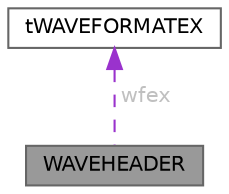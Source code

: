 digraph "WAVEHEADER"
{
 // LATEX_PDF_SIZE
  bgcolor="transparent";
  edge [fontname=Helvetica,fontsize=10,labelfontname=Helvetica,labelfontsize=10];
  node [fontname=Helvetica,fontsize=10,shape=box,height=0.2,width=0.4];
  Node1 [id="Node000001",label="WAVEHEADER",height=0.2,width=0.4,color="gray40", fillcolor="grey60", style="filled", fontcolor="black",tooltip=" "];
  Node2 -> Node1 [id="edge1_Node000001_Node000002",dir="back",color="darkorchid3",style="dashed",tooltip=" ",label=" wfex",fontcolor="grey" ];
  Node2 [id="Node000002",label="tWAVEFORMATEX",height=0.2,width=0.4,color="gray40", fillcolor="white", style="filled",URL="$structt_w_a_v_e_f_o_r_m_a_t_e_x.html",tooltip=" "];
}
